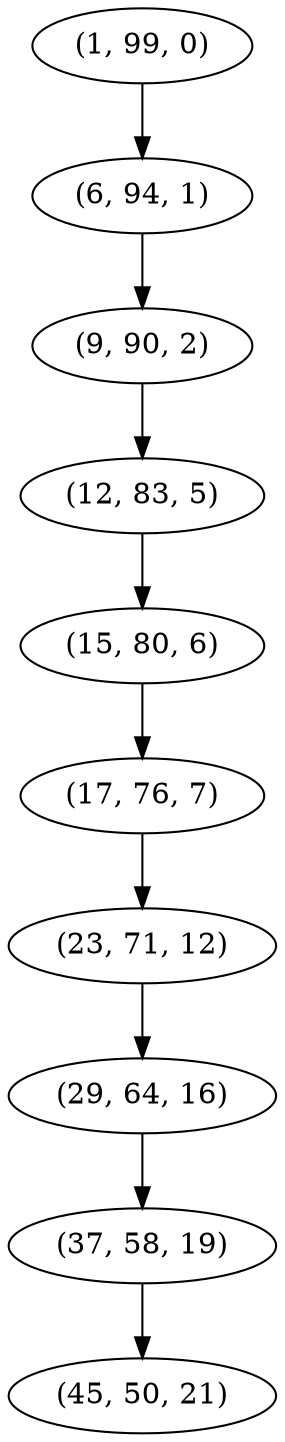 digraph tree {
    "(1, 99, 0)";
    "(6, 94, 1)";
    "(9, 90, 2)";
    "(12, 83, 5)";
    "(15, 80, 6)";
    "(17, 76, 7)";
    "(23, 71, 12)";
    "(29, 64, 16)";
    "(37, 58, 19)";
    "(45, 50, 21)";
    "(1, 99, 0)" -> "(6, 94, 1)";
    "(6, 94, 1)" -> "(9, 90, 2)";
    "(9, 90, 2)" -> "(12, 83, 5)";
    "(12, 83, 5)" -> "(15, 80, 6)";
    "(15, 80, 6)" -> "(17, 76, 7)";
    "(17, 76, 7)" -> "(23, 71, 12)";
    "(23, 71, 12)" -> "(29, 64, 16)";
    "(29, 64, 16)" -> "(37, 58, 19)";
    "(37, 58, 19)" -> "(45, 50, 21)";
}
